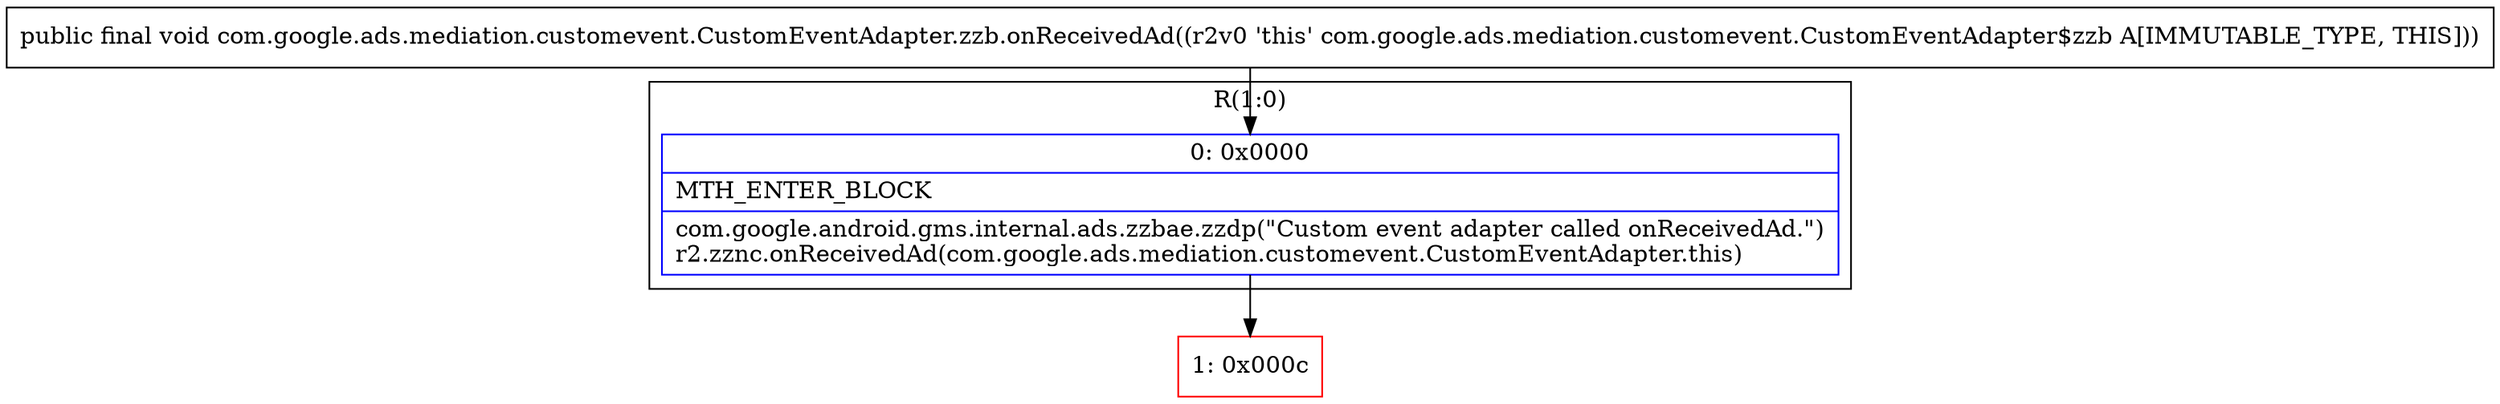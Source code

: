 digraph "CFG forcom.google.ads.mediation.customevent.CustomEventAdapter.zzb.onReceivedAd()V" {
subgraph cluster_Region_1290398835 {
label = "R(1:0)";
node [shape=record,color=blue];
Node_0 [shape=record,label="{0\:\ 0x0000|MTH_ENTER_BLOCK\l|com.google.android.gms.internal.ads.zzbae.zzdp(\"Custom event adapter called onReceivedAd.\")\lr2.zznc.onReceivedAd(com.google.ads.mediation.customevent.CustomEventAdapter.this)\l}"];
}
Node_1 [shape=record,color=red,label="{1\:\ 0x000c}"];
MethodNode[shape=record,label="{public final void com.google.ads.mediation.customevent.CustomEventAdapter.zzb.onReceivedAd((r2v0 'this' com.google.ads.mediation.customevent.CustomEventAdapter$zzb A[IMMUTABLE_TYPE, THIS])) }"];
MethodNode -> Node_0;
Node_0 -> Node_1;
}

